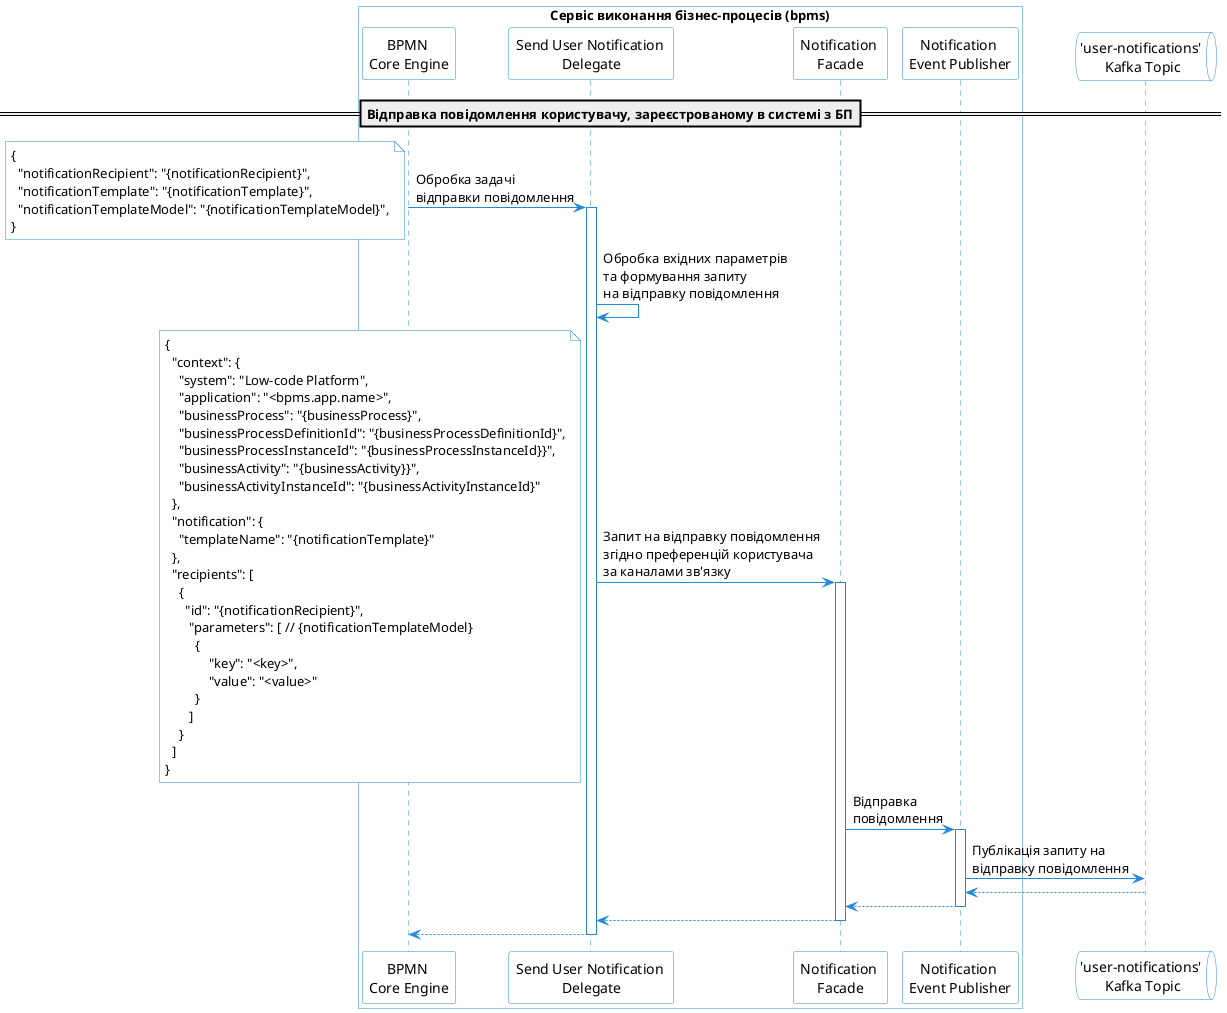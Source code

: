@startuml
skinparam shadowing false
skinparam DatabaseBackgroundColor white
skinparam DatabaseBorderColor #2688d4
skinparam QueueBackgroundColor white
skinparam QueueBorderColor #2688d4
skinparam NoteBackgroundColor white
skinparam NoteBorderColor #2688d4
skinparam sequence {
    ArrowColor #2688d4
    ActorBorderColor #2688d4
    LifeLineBorderColor #2688d4
    ParticipantBorderColor #2688d4
    ParticipantBackgroundColor white
    BoxBorderColor #2688d4
    BoxBackgroundColor white
}

box "Сервіс виконання бізнес-процесів (bpms)"
    participant "BPMN \nCore Engine" as engine
    participant "Send User Notification \nDelegate" as send_notification_delegate
    participant "Notification \nFacade" as notification_facade
    participant "Notification \nEvent Publisher" as notification_kafka_publisher
end box

queue "'user-notifications'\n Kafka Topic" as user_notifications_kafka_topic

== Відправка повідомлення користувачу, зареєстрованому в системі з БП==

engine -> send_notification_delegate: Обробка задачі \nвідправки повідомлення
note left
  {
    "notificationRecipient": "{notificationRecipient}",
    "notificationTemplate": "{notificationTemplate}",
    "notificationTemplateModel": "{notificationTemplateModel}",
  }
end note
activate send_notification_delegate
  send_notification_delegate -> send_notification_delegate: Обробка вхідних параметрів \nта формування запиту \nна відправку повідомлення
  send_notification_delegate -> notification_facade: Запит на відправку повідомлення \nзгідно преференцій користувача \nза каналами зв'язку
  note left
   {
     "context": {
       "system": "Low-code Platform",
       "application": "<bpms.app.name>",
       "businessProcess": "{businessProcess}",
       "businessProcessDefinitionId": "{businessProcessDefinitionId}",
       "businessProcessInstanceId": "{businessProcessInstanceId}}",
       "businessActivity": "{businessActivity}}",
       "businessActivityInstanceId": "{businessActivityInstanceId}"
     },
     "notification": {
       "templateName": "{notificationTemplate}"
     },
     "recipients": [
       {
         "id": "{notificationRecipient}",
          "parameters": [ // {notificationTemplateModel}
            {
                "key": "<key>",
                "value": "<value>"
            }
          ]
       }
     ]
   }
  end note
  activate notification_facade
    notification_facade -> notification_kafka_publisher: Відправка \nповідомлення
    activate notification_kafka_publisher
      notification_kafka_publisher -> user_notifications_kafka_topic: Публікація запиту на \nвідправку повідомлення
      user_notifications_kafka_topic --> notification_kafka_publisher
      notification_kafka_publisher --> notification_facade
    deactivate notification_kafka_publisher
    notification_facade --> send_notification_delegate
  deactivate notification_facade
  send_notification_delegate --> engine
deactivate send_notification_delegate
@enduml